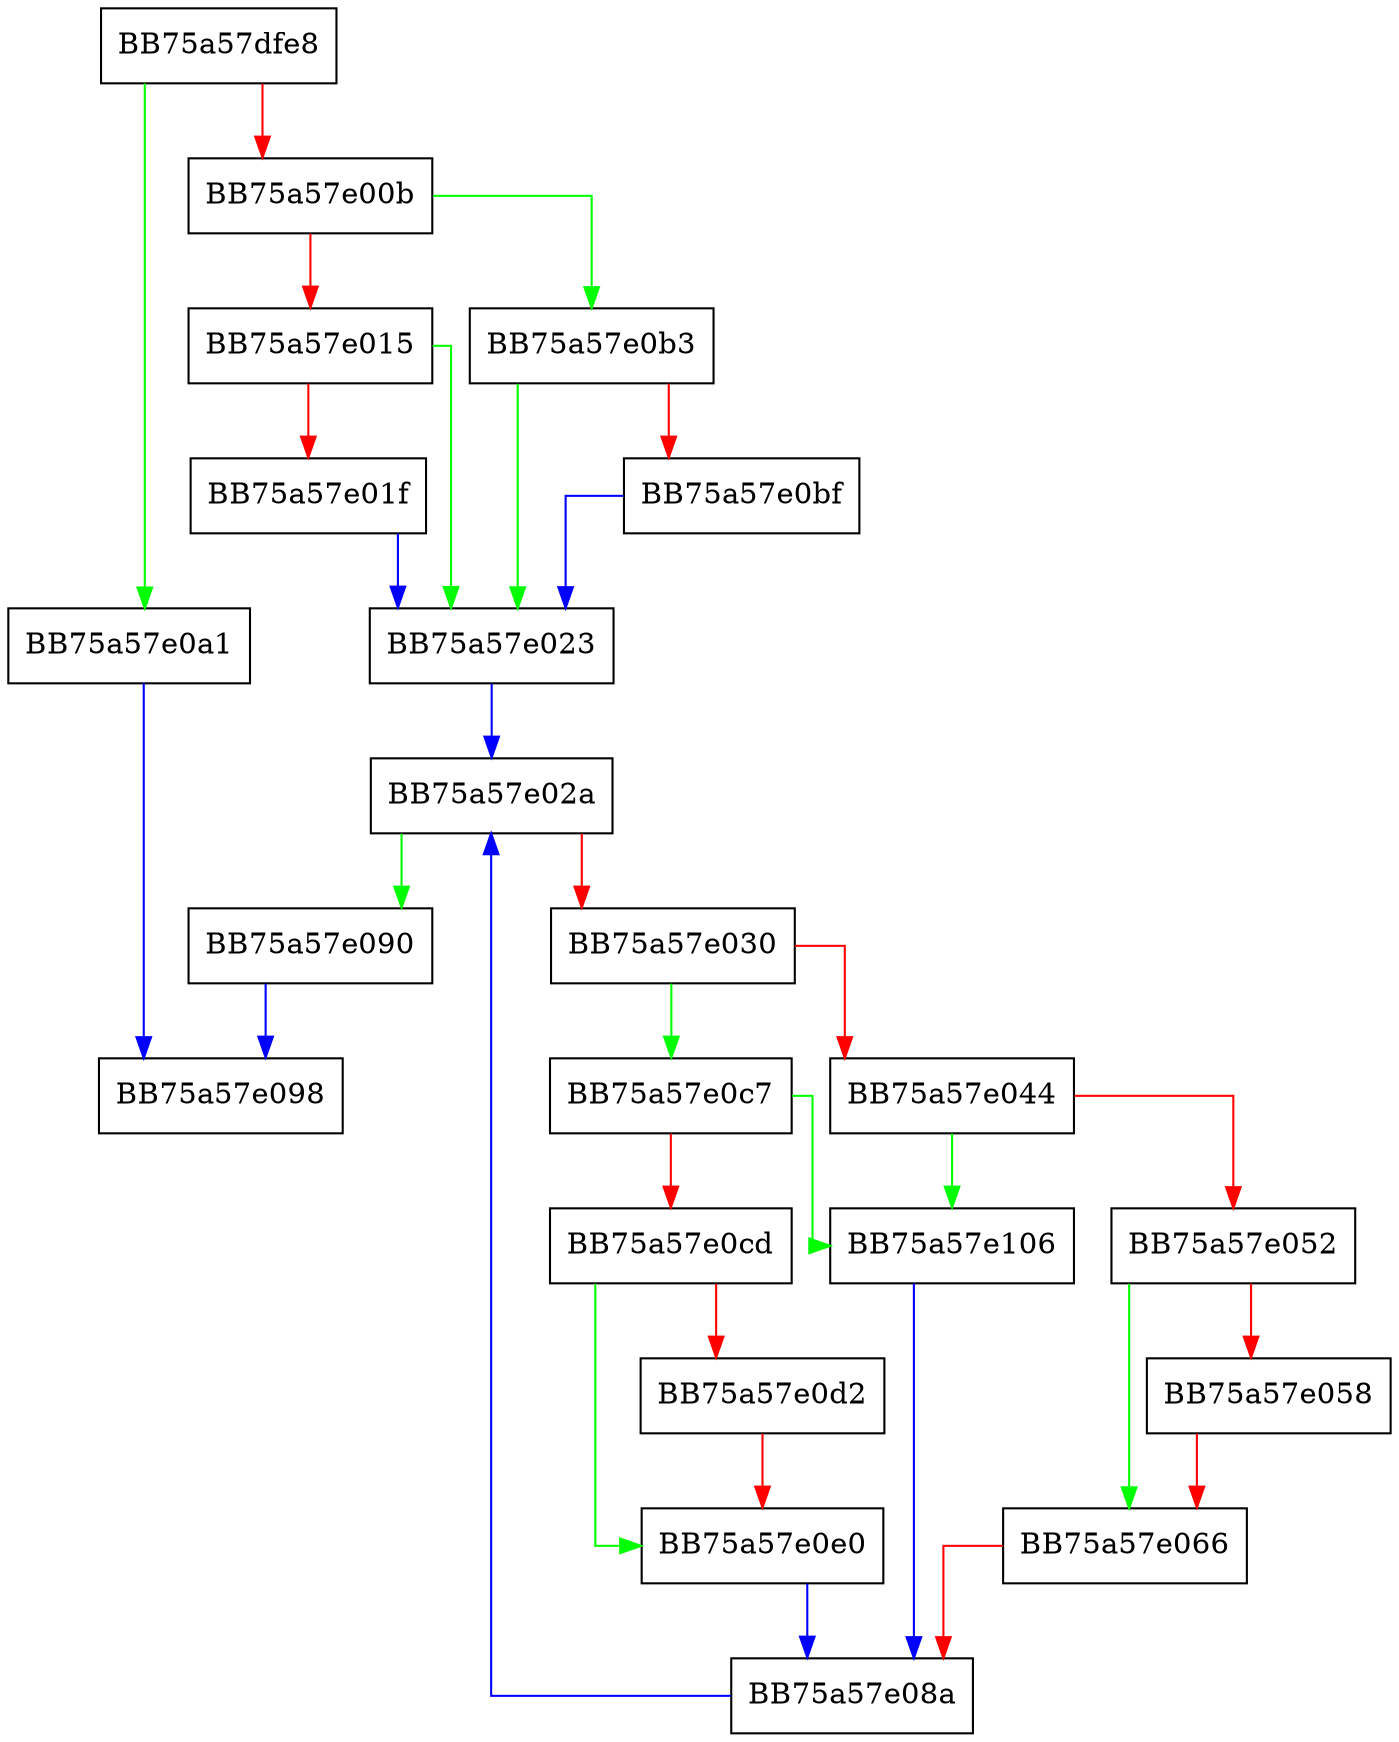 digraph _Insert_node {
  node [shape="box"];
  graph [splines=ortho];
  BB75a57dfe8 -> BB75a57e0a1 [color="green"];
  BB75a57dfe8 -> BB75a57e00b [color="red"];
  BB75a57e00b -> BB75a57e0b3 [color="green"];
  BB75a57e00b -> BB75a57e015 [color="red"];
  BB75a57e015 -> BB75a57e023 [color="green"];
  BB75a57e015 -> BB75a57e01f [color="red"];
  BB75a57e01f -> BB75a57e023 [color="blue"];
  BB75a57e023 -> BB75a57e02a [color="blue"];
  BB75a57e02a -> BB75a57e090 [color="green"];
  BB75a57e02a -> BB75a57e030 [color="red"];
  BB75a57e030 -> BB75a57e0c7 [color="green"];
  BB75a57e030 -> BB75a57e044 [color="red"];
  BB75a57e044 -> BB75a57e106 [color="green"];
  BB75a57e044 -> BB75a57e052 [color="red"];
  BB75a57e052 -> BB75a57e066 [color="green"];
  BB75a57e052 -> BB75a57e058 [color="red"];
  BB75a57e058 -> BB75a57e066 [color="red"];
  BB75a57e066 -> BB75a57e08a [color="red"];
  BB75a57e08a -> BB75a57e02a [color="blue"];
  BB75a57e090 -> BB75a57e098 [color="blue"];
  BB75a57e0a1 -> BB75a57e098 [color="blue"];
  BB75a57e0b3 -> BB75a57e023 [color="green"];
  BB75a57e0b3 -> BB75a57e0bf [color="red"];
  BB75a57e0bf -> BB75a57e023 [color="blue"];
  BB75a57e0c7 -> BB75a57e106 [color="green"];
  BB75a57e0c7 -> BB75a57e0cd [color="red"];
  BB75a57e0cd -> BB75a57e0e0 [color="green"];
  BB75a57e0cd -> BB75a57e0d2 [color="red"];
  BB75a57e0d2 -> BB75a57e0e0 [color="red"];
  BB75a57e0e0 -> BB75a57e08a [color="blue"];
  BB75a57e106 -> BB75a57e08a [color="blue"];
}